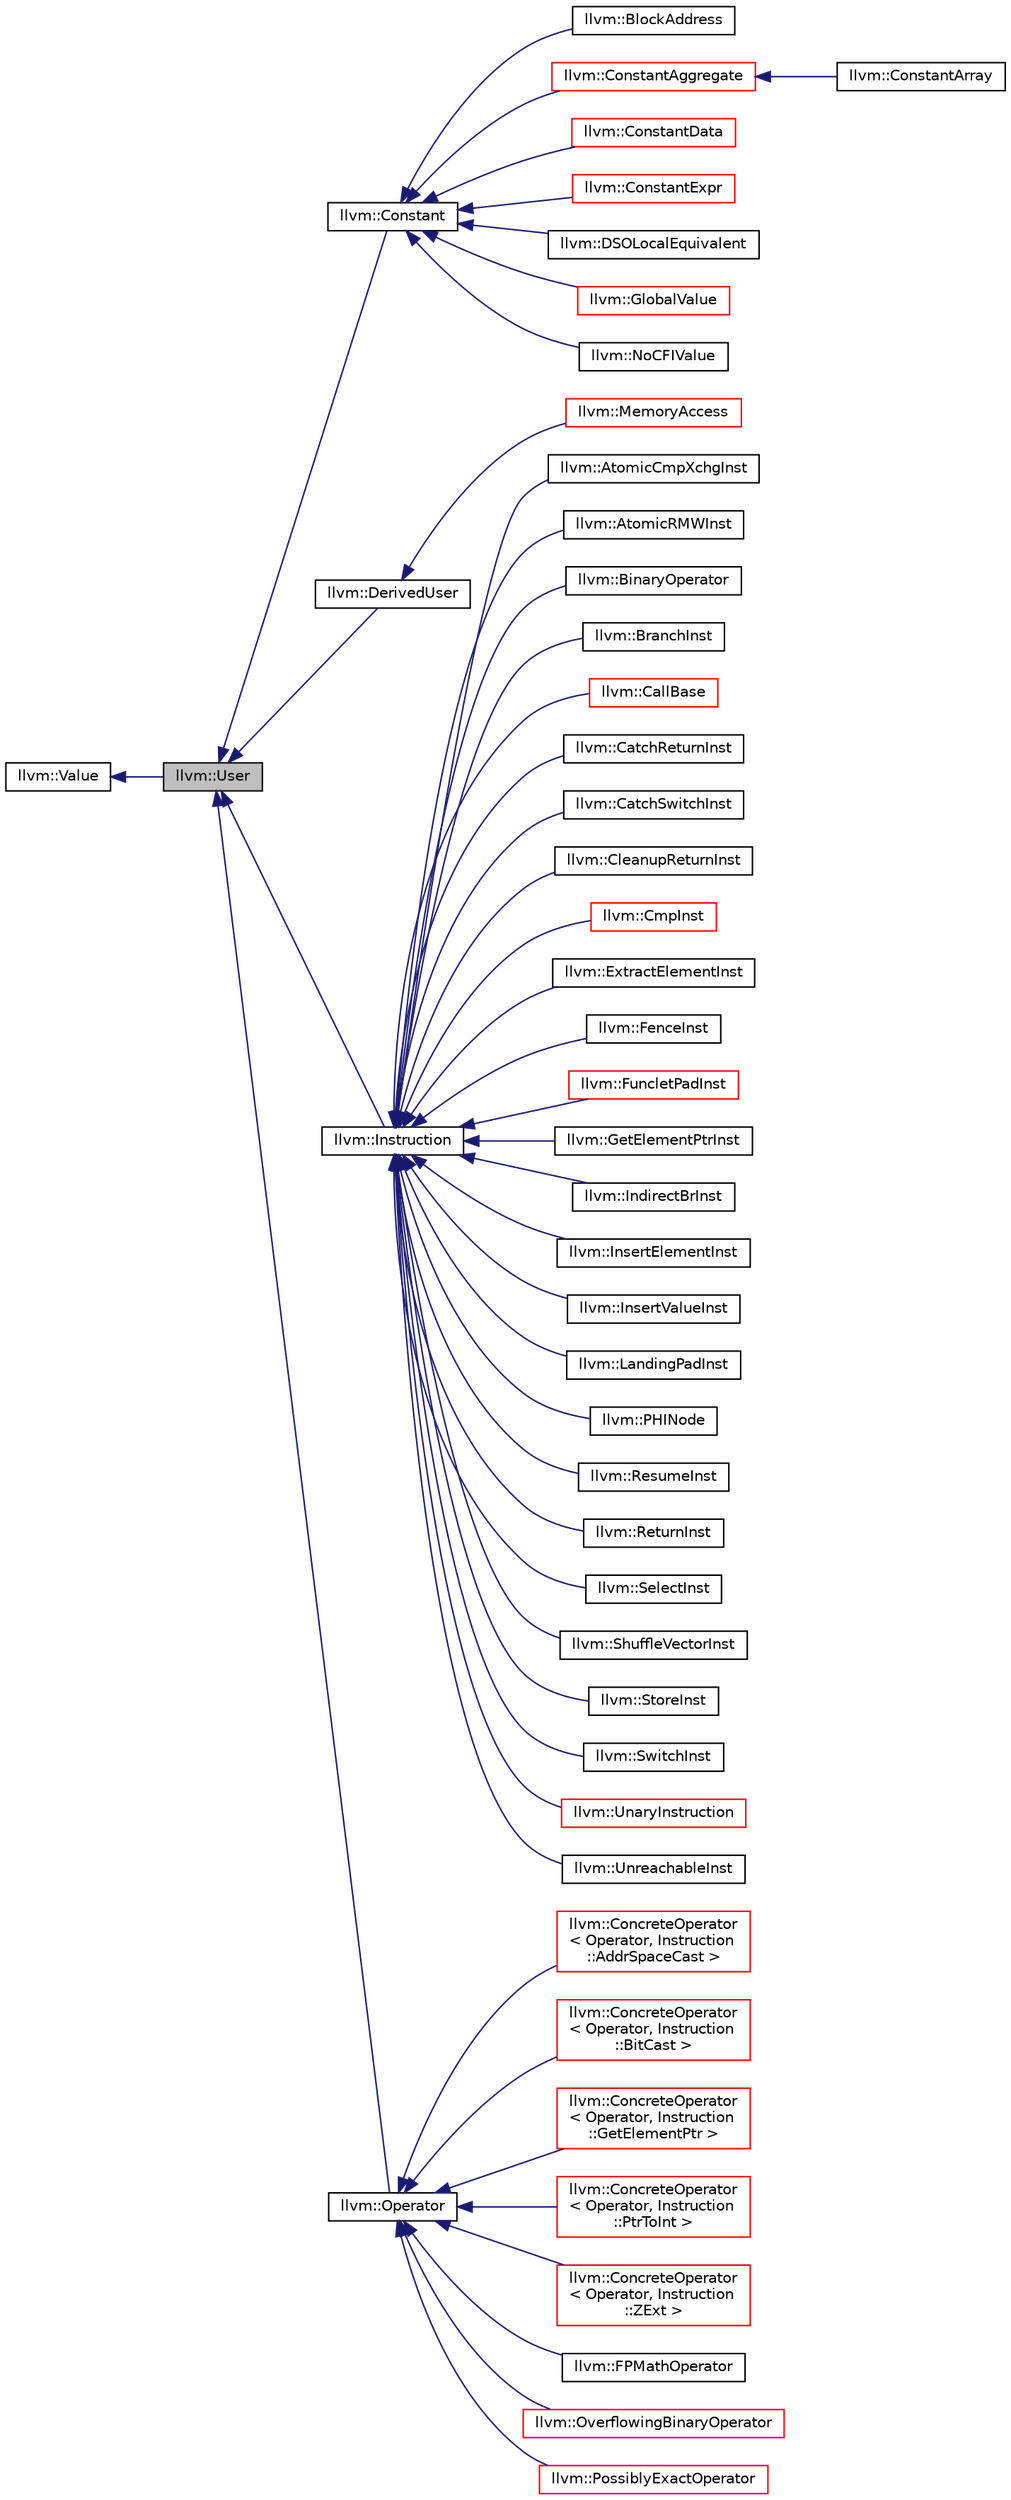 digraph "llvm::User"
{
 // LATEX_PDF_SIZE
  bgcolor="transparent";
  edge [fontname="Helvetica",fontsize="10",labelfontname="Helvetica",labelfontsize="10"];
  node [fontname="Helvetica",fontsize="10",shape=record];
  rankdir="LR";
  Node1 [label="llvm::User",height=0.2,width=0.4,color="black", fillcolor="grey75", style="filled", fontcolor="black",tooltip=" "];
  Node2 -> Node1 [dir="back",color="midnightblue",fontsize="10",style="solid",fontname="Helvetica"];
  Node2 [label="llvm::Value",height=0.2,width=0.4,color="black",URL="$classllvm_1_1Value.html",tooltip="LLVM Value Representation."];
  Node1 -> Node3 [dir="back",color="midnightblue",fontsize="10",style="solid",fontname="Helvetica"];
  Node3 [label="llvm::Constant",height=0.2,width=0.4,color="black",URL="$classllvm_1_1Constant.html",tooltip="This is an important base class in LLVM."];
  Node3 -> Node4 [dir="back",color="midnightblue",fontsize="10",style="solid",fontname="Helvetica"];
  Node4 [label="llvm::BlockAddress",height=0.2,width=0.4,color="black",URL="$classllvm_1_1BlockAddress.html",tooltip="The address of a basic block."];
  Node3 -> Node5 [dir="back",color="midnightblue",fontsize="10",style="solid",fontname="Helvetica"];
  Node5 [label="llvm::ConstantAggregate",height=0.2,width=0.4,color="red",URL="$classllvm_1_1ConstantAggregate.html",tooltip="Base class for aggregate constants (with operands)."];
  Node5 -> Node6 [dir="back",color="midnightblue",fontsize="10",style="solid",fontname="Helvetica"];
  Node6 [label="llvm::ConstantArray",height=0.2,width=0.4,color="black",URL="$classllvm_1_1ConstantArray.html",tooltip="ConstantArray - Constant Array Declarations."];
  Node3 -> Node9 [dir="back",color="midnightblue",fontsize="10",style="solid",fontname="Helvetica"];
  Node9 [label="llvm::ConstantData",height=0.2,width=0.4,color="red",URL="$classllvm_1_1ConstantData.html",tooltip="Base class for constants with no operands."];
  Node3 -> Node21 [dir="back",color="midnightblue",fontsize="10",style="solid",fontname="Helvetica"];
  Node21 [label="llvm::ConstantExpr",height=0.2,width=0.4,color="red",URL="$classllvm_1_1ConstantExpr.html",tooltip="A constant value that is initialized with an expression using other constant values."];
  Node3 -> Node30 [dir="back",color="midnightblue",fontsize="10",style="solid",fontname="Helvetica"];
  Node30 [label="llvm::DSOLocalEquivalent",height=0.2,width=0.4,color="black",URL="$classllvm_1_1DSOLocalEquivalent.html",tooltip="Wrapper for a function that represents a value that functionally represents the original function."];
  Node3 -> Node31 [dir="back",color="midnightblue",fontsize="10",style="solid",fontname="Helvetica"];
  Node31 [label="llvm::GlobalValue",height=0.2,width=0.4,color="red",URL="$classllvm_1_1GlobalValue.html",tooltip=" "];
  Node3 -> Node37 [dir="back",color="midnightblue",fontsize="10",style="solid",fontname="Helvetica"];
  Node37 [label="llvm::NoCFIValue",height=0.2,width=0.4,color="black",URL="$classllvm_1_1NoCFIValue.html",tooltip="Wrapper for a value that won't be replaced with a CFI jump table pointer in LowerTypeTestsModule."];
  Node1 -> Node38 [dir="back",color="midnightblue",fontsize="10",style="solid",fontname="Helvetica"];
  Node38 [label="llvm::DerivedUser",height=0.2,width=0.4,color="black",URL="$classllvm_1_1DerivedUser.html",tooltip="Extension point for the Value hierarchy."];
  Node38 -> Node39 [dir="back",color="midnightblue",fontsize="10",style="solid",fontname="Helvetica"];
  Node39 [label="llvm::MemoryAccess",height=0.2,width=0.4,color="red",URL="$classllvm_1_1MemoryAccess.html",tooltip=" "];
  Node1 -> Node44 [dir="back",color="midnightblue",fontsize="10",style="solid",fontname="Helvetica"];
  Node44 [label="llvm::Instruction",height=0.2,width=0.4,color="black",URL="$classllvm_1_1Instruction.html",tooltip=" "];
  Node44 -> Node45 [dir="back",color="midnightblue",fontsize="10",style="solid",fontname="Helvetica"];
  Node45 [label="llvm::AtomicCmpXchgInst",height=0.2,width=0.4,color="black",URL="$classllvm_1_1AtomicCmpXchgInst.html",tooltip="An instruction that atomically checks whether a specified value is in a memory location,..."];
  Node44 -> Node46 [dir="back",color="midnightblue",fontsize="10",style="solid",fontname="Helvetica"];
  Node46 [label="llvm::AtomicRMWInst",height=0.2,width=0.4,color="black",URL="$classllvm_1_1AtomicRMWInst.html",tooltip="an instruction that atomically reads a memory location, combines it with another value,..."];
  Node44 -> Node47 [dir="back",color="midnightblue",fontsize="10",style="solid",fontname="Helvetica"];
  Node47 [label="llvm::BinaryOperator",height=0.2,width=0.4,color="black",URL="$classllvm_1_1BinaryOperator.html",tooltip=" "];
  Node44 -> Node48 [dir="back",color="midnightblue",fontsize="10",style="solid",fontname="Helvetica"];
  Node48 [label="llvm::BranchInst",height=0.2,width=0.4,color="black",URL="$classllvm_1_1BranchInst.html",tooltip="Conditional or Unconditional Branch instruction."];
  Node44 -> Node49 [dir="back",color="midnightblue",fontsize="10",style="solid",fontname="Helvetica"];
  Node49 [label="llvm::CallBase",height=0.2,width=0.4,color="red",URL="$classllvm_1_1CallBase.html",tooltip="Base class for all callable instructions (InvokeInst and CallInst) Holds everything related to callin..."];
  Node44 -> Node144 [dir="back",color="midnightblue",fontsize="10",style="solid",fontname="Helvetica"];
  Node144 [label="llvm::CatchReturnInst",height=0.2,width=0.4,color="black",URL="$classllvm_1_1CatchReturnInst.html",tooltip=" "];
  Node44 -> Node145 [dir="back",color="midnightblue",fontsize="10",style="solid",fontname="Helvetica"];
  Node145 [label="llvm::CatchSwitchInst",height=0.2,width=0.4,color="black",URL="$classllvm_1_1CatchSwitchInst.html",tooltip=" "];
  Node44 -> Node146 [dir="back",color="midnightblue",fontsize="10",style="solid",fontname="Helvetica"];
  Node146 [label="llvm::CleanupReturnInst",height=0.2,width=0.4,color="black",URL="$classllvm_1_1CleanupReturnInst.html",tooltip=" "];
  Node44 -> Node147 [dir="back",color="midnightblue",fontsize="10",style="solid",fontname="Helvetica"];
  Node147 [label="llvm::CmpInst",height=0.2,width=0.4,color="red",URL="$classllvm_1_1CmpInst.html",tooltip="This class is the base class for the comparison instructions."];
  Node44 -> Node150 [dir="back",color="midnightblue",fontsize="10",style="solid",fontname="Helvetica"];
  Node150 [label="llvm::ExtractElementInst",height=0.2,width=0.4,color="black",URL="$classllvm_1_1ExtractElementInst.html",tooltip="This instruction extracts a single (scalar) element from a VectorType value."];
  Node44 -> Node151 [dir="back",color="midnightblue",fontsize="10",style="solid",fontname="Helvetica"];
  Node151 [label="llvm::FenceInst",height=0.2,width=0.4,color="black",URL="$classllvm_1_1FenceInst.html",tooltip="An instruction for ordering other memory operations."];
  Node44 -> Node152 [dir="back",color="midnightblue",fontsize="10",style="solid",fontname="Helvetica"];
  Node152 [label="llvm::FuncletPadInst",height=0.2,width=0.4,color="red",URL="$classllvm_1_1FuncletPadInst.html",tooltip=" "];
  Node44 -> Node155 [dir="back",color="midnightblue",fontsize="10",style="solid",fontname="Helvetica"];
  Node155 [label="llvm::GetElementPtrInst",height=0.2,width=0.4,color="black",URL="$classllvm_1_1GetElementPtrInst.html",tooltip="an instruction for type-safe pointer arithmetic to access elements of arrays and structs"];
  Node44 -> Node156 [dir="back",color="midnightblue",fontsize="10",style="solid",fontname="Helvetica"];
  Node156 [label="llvm::IndirectBrInst",height=0.2,width=0.4,color="black",URL="$classllvm_1_1IndirectBrInst.html",tooltip="Indirect Branch Instruction."];
  Node44 -> Node157 [dir="back",color="midnightblue",fontsize="10",style="solid",fontname="Helvetica"];
  Node157 [label="llvm::InsertElementInst",height=0.2,width=0.4,color="black",URL="$classllvm_1_1InsertElementInst.html",tooltip="This instruction inserts a single (scalar) element into a VectorType value."];
  Node44 -> Node158 [dir="back",color="midnightblue",fontsize="10",style="solid",fontname="Helvetica"];
  Node158 [label="llvm::InsertValueInst",height=0.2,width=0.4,color="black",URL="$classllvm_1_1InsertValueInst.html",tooltip="This instruction inserts a struct field of array element value into an aggregate value."];
  Node44 -> Node159 [dir="back",color="midnightblue",fontsize="10",style="solid",fontname="Helvetica"];
  Node159 [label="llvm::LandingPadInst",height=0.2,width=0.4,color="black",URL="$classllvm_1_1LandingPadInst.html",tooltip="The landingpad instruction holds all of the information necessary to generate correct exception handl..."];
  Node44 -> Node160 [dir="back",color="midnightblue",fontsize="10",style="solid",fontname="Helvetica"];
  Node160 [label="llvm::PHINode",height=0.2,width=0.4,color="black",URL="$classllvm_1_1PHINode.html",tooltip=" "];
  Node44 -> Node161 [dir="back",color="midnightblue",fontsize="10",style="solid",fontname="Helvetica"];
  Node161 [label="llvm::ResumeInst",height=0.2,width=0.4,color="black",URL="$classllvm_1_1ResumeInst.html",tooltip="Resume the propagation of an exception."];
  Node44 -> Node162 [dir="back",color="midnightblue",fontsize="10",style="solid",fontname="Helvetica"];
  Node162 [label="llvm::ReturnInst",height=0.2,width=0.4,color="black",URL="$classllvm_1_1ReturnInst.html",tooltip="Return a value (possibly void), from a function."];
  Node44 -> Node163 [dir="back",color="midnightblue",fontsize="10",style="solid",fontname="Helvetica"];
  Node163 [label="llvm::SelectInst",height=0.2,width=0.4,color="black",URL="$classllvm_1_1SelectInst.html",tooltip="This class represents the LLVM 'select' instruction."];
  Node44 -> Node164 [dir="back",color="midnightblue",fontsize="10",style="solid",fontname="Helvetica"];
  Node164 [label="llvm::ShuffleVectorInst",height=0.2,width=0.4,color="black",URL="$classllvm_1_1ShuffleVectorInst.html",tooltip="This instruction constructs a fixed permutation of two input vectors."];
  Node44 -> Node165 [dir="back",color="midnightblue",fontsize="10",style="solid",fontname="Helvetica"];
  Node165 [label="llvm::StoreInst",height=0.2,width=0.4,color="black",URL="$classllvm_1_1StoreInst.html",tooltip="An instruction for storing to memory."];
  Node44 -> Node166 [dir="back",color="midnightblue",fontsize="10",style="solid",fontname="Helvetica"];
  Node166 [label="llvm::SwitchInst",height=0.2,width=0.4,color="black",URL="$classllvm_1_1SwitchInst.html",tooltip="Multiway switch."];
  Node44 -> Node167 [dir="back",color="midnightblue",fontsize="10",style="solid",fontname="Helvetica"];
  Node167 [label="llvm::UnaryInstruction",height=0.2,width=0.4,color="red",URL="$classllvm_1_1UnaryInstruction.html",tooltip=" "];
  Node44 -> Node188 [dir="back",color="midnightblue",fontsize="10",style="solid",fontname="Helvetica"];
  Node188 [label="llvm::UnreachableInst",height=0.2,width=0.4,color="black",URL="$classllvm_1_1UnreachableInst.html",tooltip="This function has undefined behavior."];
  Node1 -> Node189 [dir="back",color="midnightblue",fontsize="10",style="solid",fontname="Helvetica"];
  Node189 [label="llvm::Operator",height=0.2,width=0.4,color="black",URL="$classllvm_1_1Operator.html",tooltip="This is a utility class that provides an abstraction for the common functionality between Instruction..."];
  Node189 -> Node190 [dir="back",color="midnightblue",fontsize="10",style="solid",fontname="Helvetica"];
  Node190 [label="llvm::ConcreteOperator\l\< Operator, Instruction\l::AddrSpaceCast \>",height=0.2,width=0.4,color="red",URL="$classllvm_1_1ConcreteOperator.html",tooltip=" "];
  Node189 -> Node192 [dir="back",color="midnightblue",fontsize="10",style="solid",fontname="Helvetica"];
  Node192 [label="llvm::ConcreteOperator\l\< Operator, Instruction\l::BitCast \>",height=0.2,width=0.4,color="red",URL="$classllvm_1_1ConcreteOperator.html",tooltip=" "];
  Node189 -> Node194 [dir="back",color="midnightblue",fontsize="10",style="solid",fontname="Helvetica"];
  Node194 [label="llvm::ConcreteOperator\l\< Operator, Instruction\l::GetElementPtr \>",height=0.2,width=0.4,color="red",URL="$classllvm_1_1ConcreteOperator.html",tooltip=" "];
  Node189 -> Node196 [dir="back",color="midnightblue",fontsize="10",style="solid",fontname="Helvetica"];
  Node196 [label="llvm::ConcreteOperator\l\< Operator, Instruction\l::PtrToInt \>",height=0.2,width=0.4,color="red",URL="$classllvm_1_1ConcreteOperator.html",tooltip=" "];
  Node189 -> Node198 [dir="back",color="midnightblue",fontsize="10",style="solid",fontname="Helvetica"];
  Node198 [label="llvm::ConcreteOperator\l\< Operator, Instruction\l::ZExt \>",height=0.2,width=0.4,color="red",URL="$classllvm_1_1ConcreteOperator.html",tooltip=" "];
  Node189 -> Node200 [dir="back",color="midnightblue",fontsize="10",style="solid",fontname="Helvetica"];
  Node200 [label="llvm::FPMathOperator",height=0.2,width=0.4,color="black",URL="$classllvm_1_1FPMathOperator.html",tooltip="Utility class for floating point operations which can have information about relaxed accuracy require..."];
  Node189 -> Node201 [dir="back",color="midnightblue",fontsize="10",style="solid",fontname="Helvetica"];
  Node201 [label="llvm::OverflowingBinaryOperator",height=0.2,width=0.4,color="red",URL="$classllvm_1_1OverflowingBinaryOperator.html",tooltip="Utility class for integer operators which may exhibit overflow - Add, Sub, Mul, and Shl."];
  Node189 -> Node210 [dir="back",color="midnightblue",fontsize="10",style="solid",fontname="Helvetica"];
  Node210 [label="llvm::PossiblyExactOperator",height=0.2,width=0.4,color="red",URL="$classllvm_1_1PossiblyExactOperator.html",tooltip="A udiv or sdiv instruction, which can be marked as \"exact\", indicating that no bits are destroyed."];
}
